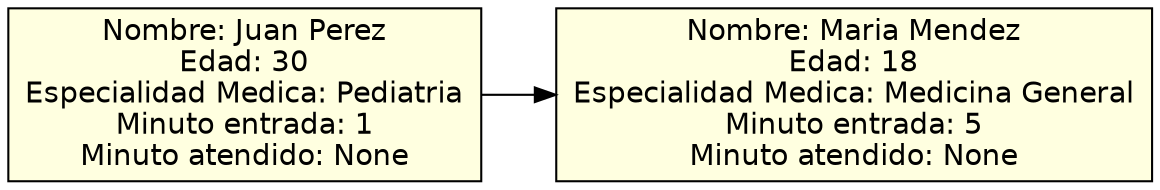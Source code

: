 digraph ColaPacientes {
graph [rankdir=LR];
node [shape=box, style=filled, fillcolor=lightyellow, fontname="Helvetica"];
paciente1 [label="Nombre: Juan Perez
Edad: 30
Especialidad Medica: Pediatria
Minuto entrada: 1
Minuto atendido: None"];
paciente2 [label="Nombre: Maria Mendez
Edad: 18
Especialidad Medica: Medicina General
Minuto entrada: 5
Minuto atendido: None"];

paciente1 -> paciente2;}